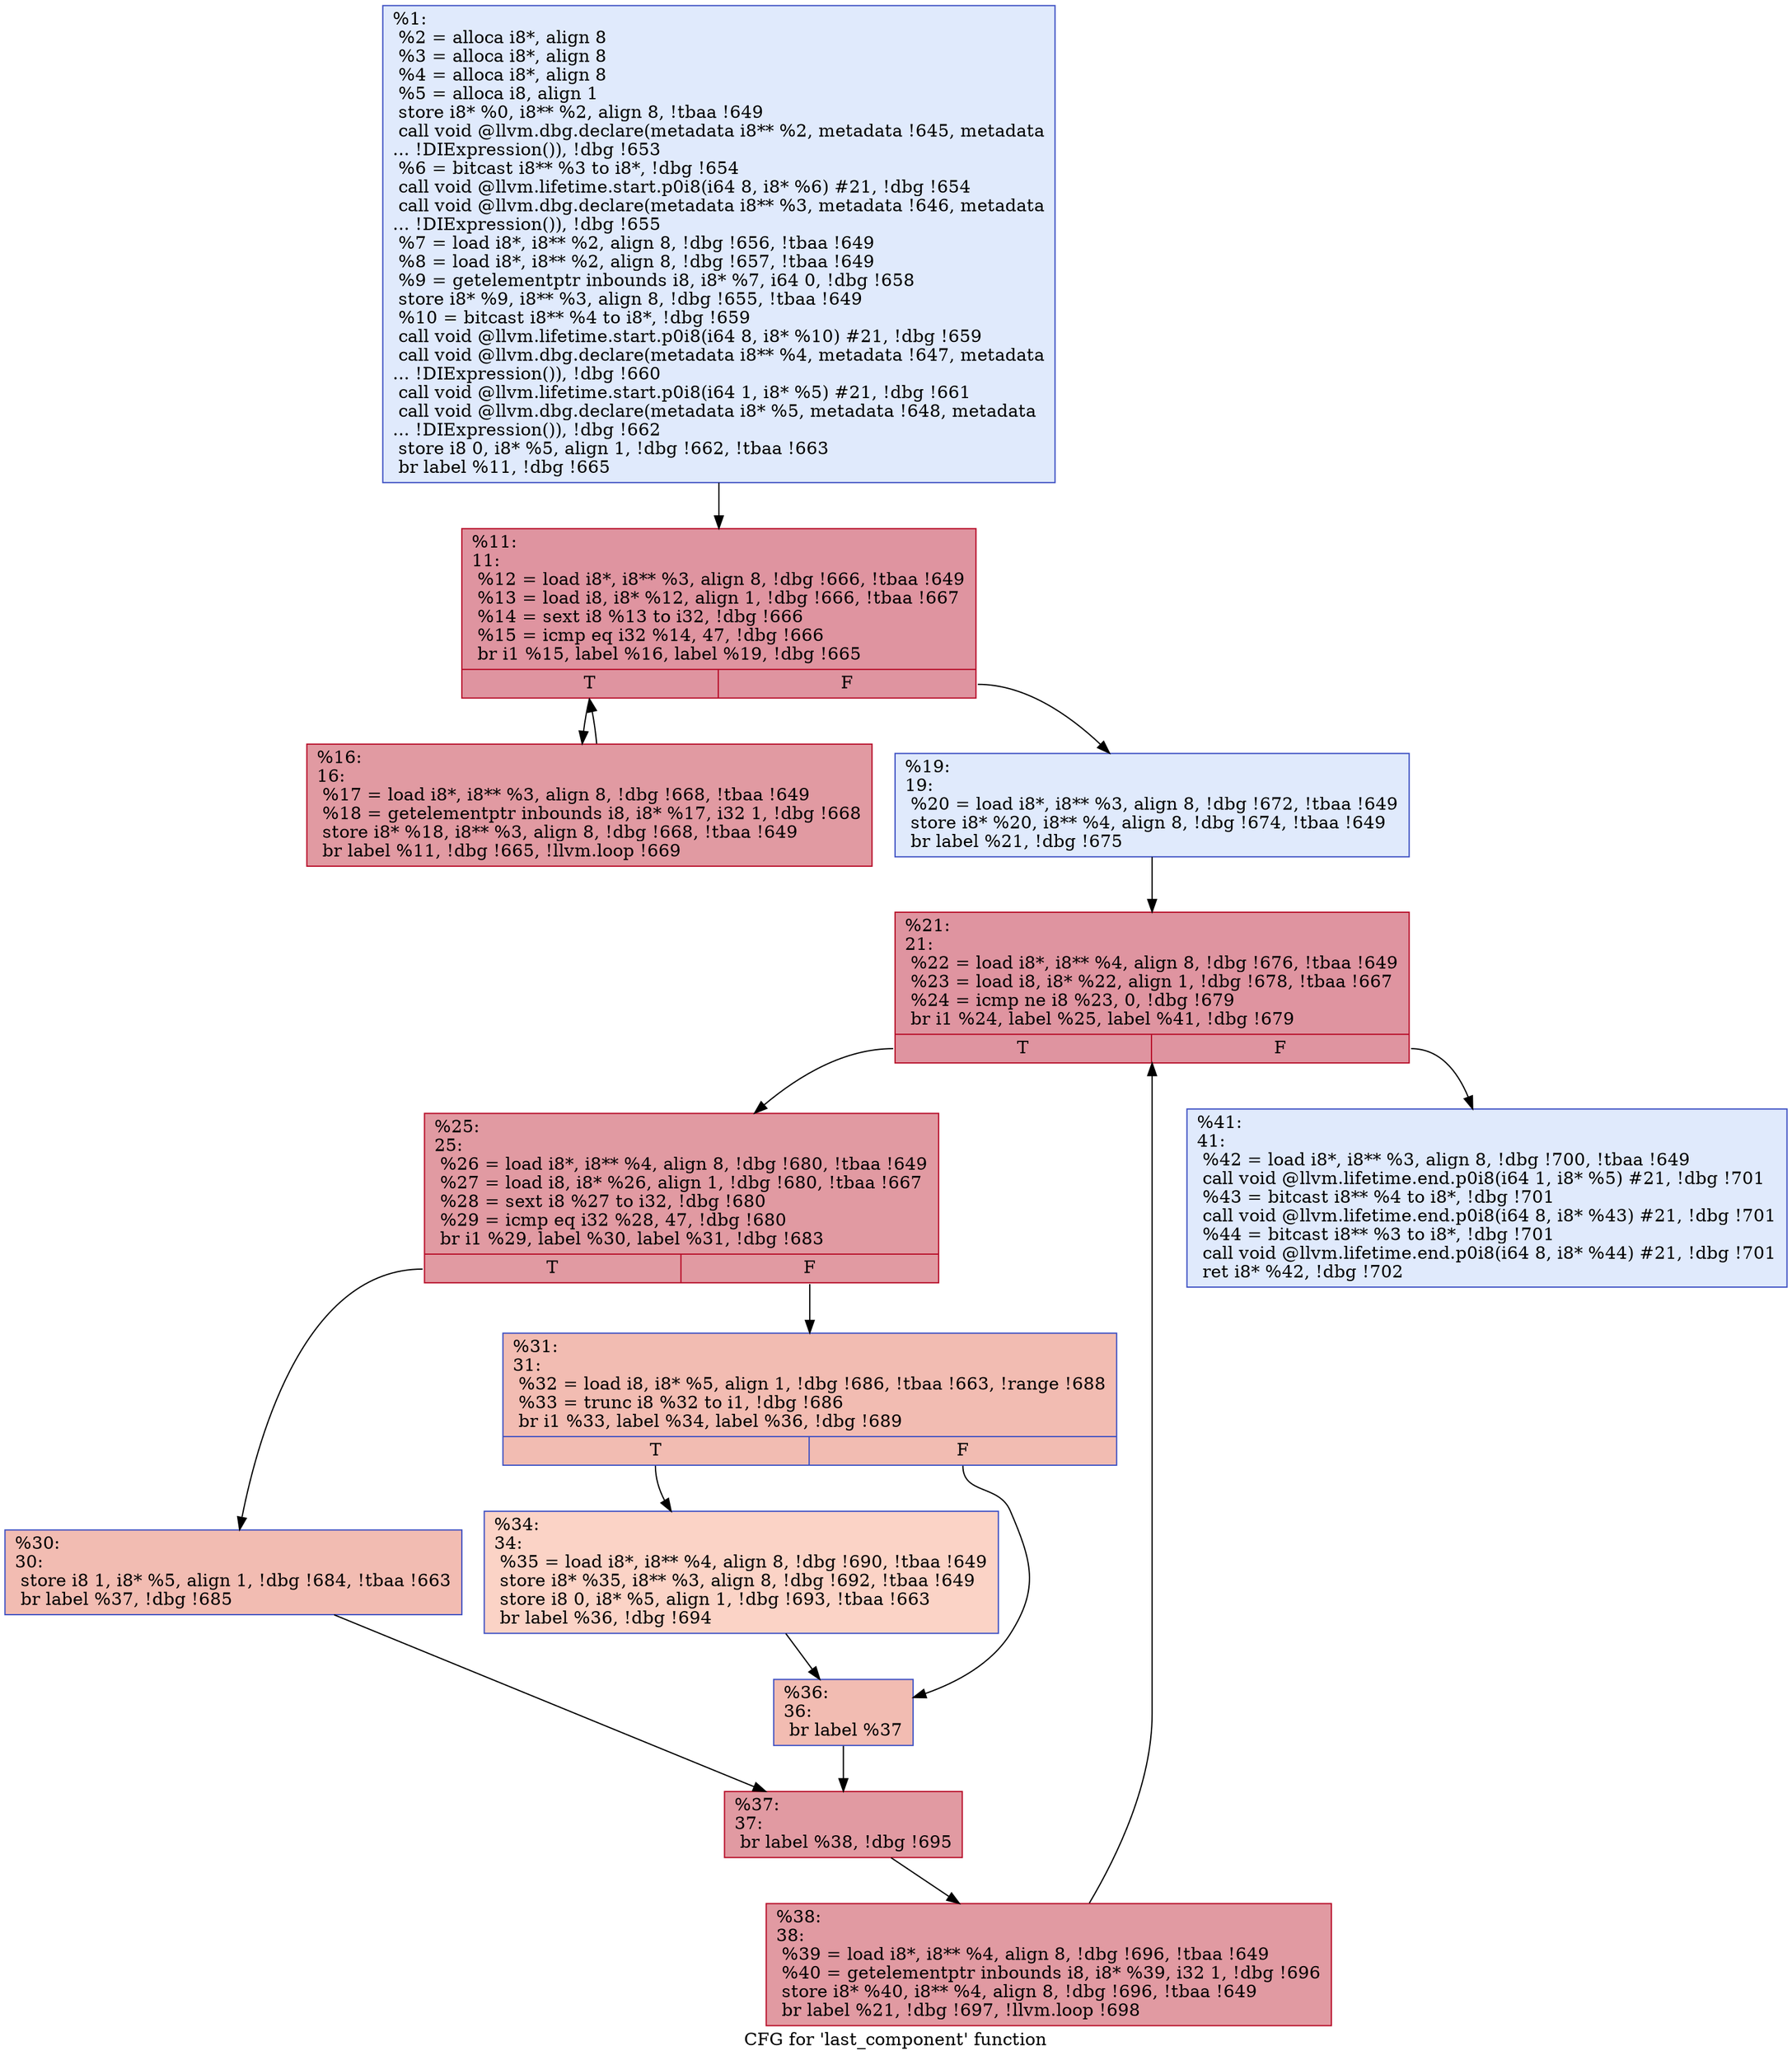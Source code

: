 digraph "CFG for 'last_component' function" {
	label="CFG for 'last_component' function";

	Node0x74adc0 [shape=record,color="#3d50c3ff", style=filled, fillcolor="#b9d0f970",label="{%1:\l  %2 = alloca i8*, align 8\l  %3 = alloca i8*, align 8\l  %4 = alloca i8*, align 8\l  %5 = alloca i8, align 1\l  store i8* %0, i8** %2, align 8, !tbaa !649\l  call void @llvm.dbg.declare(metadata i8** %2, metadata !645, metadata\l... !DIExpression()), !dbg !653\l  %6 = bitcast i8** %3 to i8*, !dbg !654\l  call void @llvm.lifetime.start.p0i8(i64 8, i8* %6) #21, !dbg !654\l  call void @llvm.dbg.declare(metadata i8** %3, metadata !646, metadata\l... !DIExpression()), !dbg !655\l  %7 = load i8*, i8** %2, align 8, !dbg !656, !tbaa !649\l  %8 = load i8*, i8** %2, align 8, !dbg !657, !tbaa !649\l  %9 = getelementptr inbounds i8, i8* %7, i64 0, !dbg !658\l  store i8* %9, i8** %3, align 8, !dbg !655, !tbaa !649\l  %10 = bitcast i8** %4 to i8*, !dbg !659\l  call void @llvm.lifetime.start.p0i8(i64 8, i8* %10) #21, !dbg !659\l  call void @llvm.dbg.declare(metadata i8** %4, metadata !647, metadata\l... !DIExpression()), !dbg !660\l  call void @llvm.lifetime.start.p0i8(i64 1, i8* %5) #21, !dbg !661\l  call void @llvm.dbg.declare(metadata i8* %5, metadata !648, metadata\l... !DIExpression()), !dbg !662\l  store i8 0, i8* %5, align 1, !dbg !662, !tbaa !663\l  br label %11, !dbg !665\l}"];
	Node0x74adc0 -> Node0x74ae80;
	Node0x74ae80 [shape=record,color="#b70d28ff", style=filled, fillcolor="#b70d2870",label="{%11:\l11:                                               \l  %12 = load i8*, i8** %3, align 8, !dbg !666, !tbaa !649\l  %13 = load i8, i8* %12, align 1, !dbg !666, !tbaa !667\l  %14 = sext i8 %13 to i32, !dbg !666\l  %15 = icmp eq i32 %14, 47, !dbg !666\l  br i1 %15, label %16, label %19, !dbg !665\l|{<s0>T|<s1>F}}"];
	Node0x74ae80:s0 -> Node0x74aed0;
	Node0x74ae80:s1 -> Node0x74af20;
	Node0x74aed0 [shape=record,color="#b70d28ff", style=filled, fillcolor="#bb1b2c70",label="{%16:\l16:                                               \l  %17 = load i8*, i8** %3, align 8, !dbg !668, !tbaa !649\l  %18 = getelementptr inbounds i8, i8* %17, i32 1, !dbg !668\l  store i8* %18, i8** %3, align 8, !dbg !668, !tbaa !649\l  br label %11, !dbg !665, !llvm.loop !669\l}"];
	Node0x74aed0 -> Node0x74ae80;
	Node0x74af20 [shape=record,color="#3d50c3ff", style=filled, fillcolor="#b9d0f970",label="{%19:\l19:                                               \l  %20 = load i8*, i8** %3, align 8, !dbg !672, !tbaa !649\l  store i8* %20, i8** %4, align 8, !dbg !674, !tbaa !649\l  br label %21, !dbg !675\l}"];
	Node0x74af20 -> Node0x74af70;
	Node0x74af70 [shape=record,color="#b70d28ff", style=filled, fillcolor="#b70d2870",label="{%21:\l21:                                               \l  %22 = load i8*, i8** %4, align 8, !dbg !676, !tbaa !649\l  %23 = load i8, i8* %22, align 1, !dbg !678, !tbaa !667\l  %24 = icmp ne i8 %23, 0, !dbg !679\l  br i1 %24, label %25, label %41, !dbg !679\l|{<s0>T|<s1>F}}"];
	Node0x74af70:s0 -> Node0x74afc0;
	Node0x74af70:s1 -> Node0x74b1f0;
	Node0x74afc0 [shape=record,color="#b70d28ff", style=filled, fillcolor="#bb1b2c70",label="{%25:\l25:                                               \l  %26 = load i8*, i8** %4, align 8, !dbg !680, !tbaa !649\l  %27 = load i8, i8* %26, align 1, !dbg !680, !tbaa !667\l  %28 = sext i8 %27 to i32, !dbg !680\l  %29 = icmp eq i32 %28, 47, !dbg !680\l  br i1 %29, label %30, label %31, !dbg !683\l|{<s0>T|<s1>F}}"];
	Node0x74afc0:s0 -> Node0x74b010;
	Node0x74afc0:s1 -> Node0x74b060;
	Node0x74b010 [shape=record,color="#3d50c3ff", style=filled, fillcolor="#e1675170",label="{%30:\l30:                                               \l  store i8 1, i8* %5, align 1, !dbg !684, !tbaa !663\l  br label %37, !dbg !685\l}"];
	Node0x74b010 -> Node0x74b150;
	Node0x74b060 [shape=record,color="#3d50c3ff", style=filled, fillcolor="#e1675170",label="{%31:\l31:                                               \l  %32 = load i8, i8* %5, align 1, !dbg !686, !tbaa !663, !range !688\l  %33 = trunc i8 %32 to i1, !dbg !686\l  br i1 %33, label %34, label %36, !dbg !689\l|{<s0>T|<s1>F}}"];
	Node0x74b060:s0 -> Node0x74b0b0;
	Node0x74b060:s1 -> Node0x74b100;
	Node0x74b0b0 [shape=record,color="#3d50c3ff", style=filled, fillcolor="#f59c7d70",label="{%34:\l34:                                               \l  %35 = load i8*, i8** %4, align 8, !dbg !690, !tbaa !649\l  store i8* %35, i8** %3, align 8, !dbg !692, !tbaa !649\l  store i8 0, i8* %5, align 1, !dbg !693, !tbaa !663\l  br label %36, !dbg !694\l}"];
	Node0x74b0b0 -> Node0x74b100;
	Node0x74b100 [shape=record,color="#3d50c3ff", style=filled, fillcolor="#e1675170",label="{%36:\l36:                                               \l  br label %37\l}"];
	Node0x74b100 -> Node0x74b150;
	Node0x74b150 [shape=record,color="#b70d28ff", style=filled, fillcolor="#bb1b2c70",label="{%37:\l37:                                               \l  br label %38, !dbg !695\l}"];
	Node0x74b150 -> Node0x74b1a0;
	Node0x74b1a0 [shape=record,color="#b70d28ff", style=filled, fillcolor="#bb1b2c70",label="{%38:\l38:                                               \l  %39 = load i8*, i8** %4, align 8, !dbg !696, !tbaa !649\l  %40 = getelementptr inbounds i8, i8* %39, i32 1, !dbg !696\l  store i8* %40, i8** %4, align 8, !dbg !696, !tbaa !649\l  br label %21, !dbg !697, !llvm.loop !698\l}"];
	Node0x74b1a0 -> Node0x74af70;
	Node0x74b1f0 [shape=record,color="#3d50c3ff", style=filled, fillcolor="#b9d0f970",label="{%41:\l41:                                               \l  %42 = load i8*, i8** %3, align 8, !dbg !700, !tbaa !649\l  call void @llvm.lifetime.end.p0i8(i64 1, i8* %5) #21, !dbg !701\l  %43 = bitcast i8** %4 to i8*, !dbg !701\l  call void @llvm.lifetime.end.p0i8(i64 8, i8* %43) #21, !dbg !701\l  %44 = bitcast i8** %3 to i8*, !dbg !701\l  call void @llvm.lifetime.end.p0i8(i64 8, i8* %44) #21, !dbg !701\l  ret i8* %42, !dbg !702\l}"];
}
